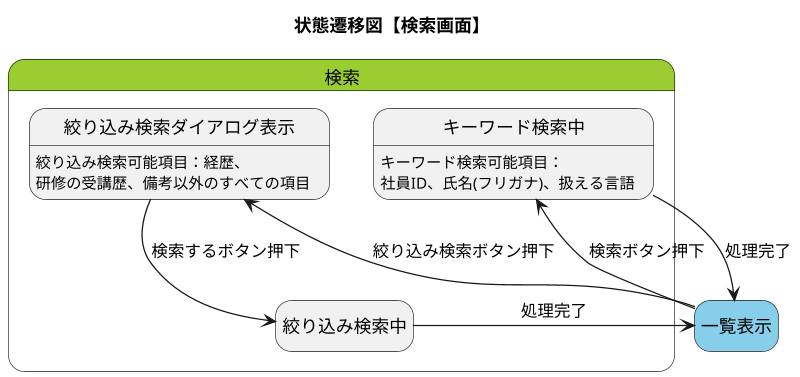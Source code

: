 @startuml StateDiagram_Search

title 状態遷移図【検索画面】
hide empty description
scale 800 width

' 【状態】

state 一覧表示 #SkyBlue

state 検索 #YellowGreen {
    state 絞り込み検索ダイアログ表示
    state 絞り込み検索中
    state キーワード検索中
}


' 【遷移】

' キーワード検索
一覧表示 --> キーワード検索中 : 検索ボタン押下
キーワード検索中 --> 一覧表示 : 処理完了
キーワード検索中 : キーワード検索可能項目：\n社員ID、氏名(フリガナ)、扱える言語

' 絞り込み検索
一覧表示 --> 絞り込み検索ダイアログ表示 : 絞り込み検索ボタン押下
絞り込み検索ダイアログ表示 --> 絞り込み検索中 : 検索するボタン押下
絞り込み検索ダイアログ表示 : 絞り込み検索可能項目：経歴、
絞り込み検索ダイアログ表示 : 研修の受講歴、備考以外のすべての項目
絞り込み検索中 --> 一覧表示 : 処理完了

@enduml
